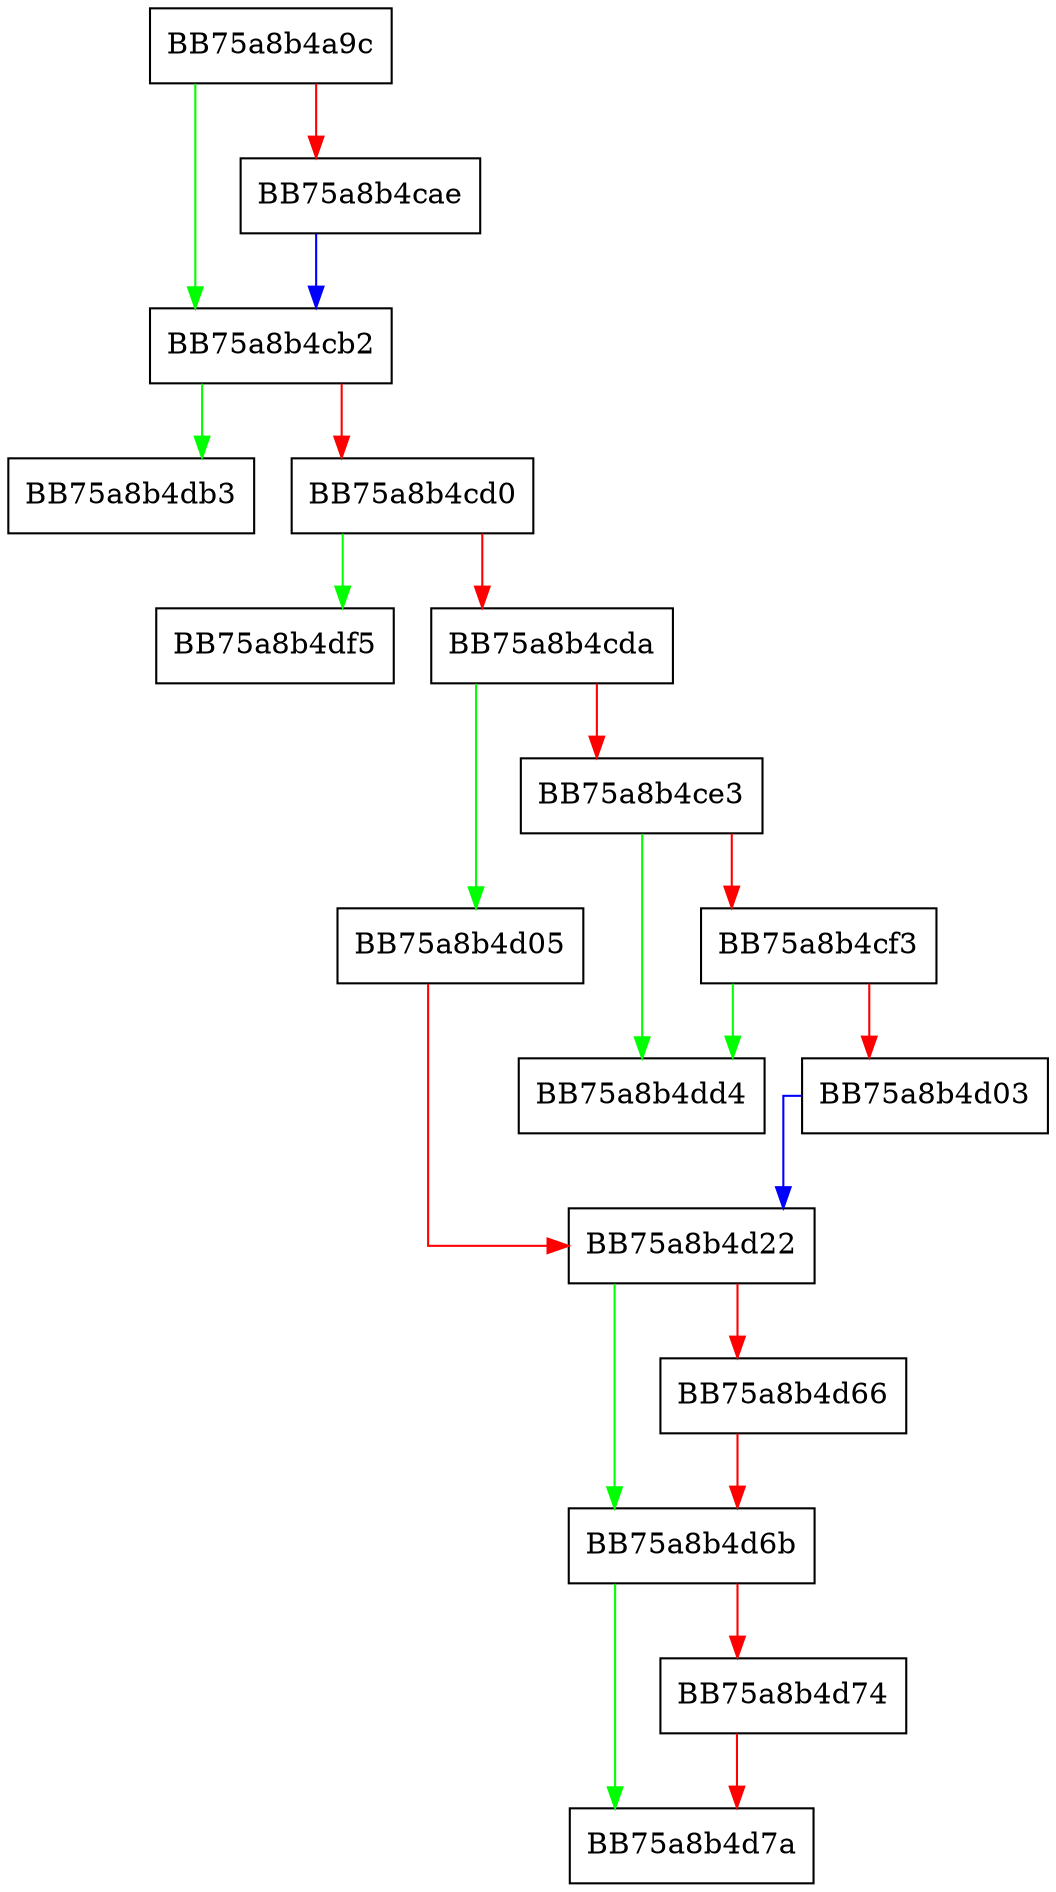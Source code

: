digraph tdt_agent_impl {
  node [shape="box"];
  graph [splines=ortho];
  BB75a8b4a9c -> BB75a8b4cb2 [color="green"];
  BB75a8b4a9c -> BB75a8b4cae [color="red"];
  BB75a8b4cae -> BB75a8b4cb2 [color="blue"];
  BB75a8b4cb2 -> BB75a8b4db3 [color="green"];
  BB75a8b4cb2 -> BB75a8b4cd0 [color="red"];
  BB75a8b4cd0 -> BB75a8b4df5 [color="green"];
  BB75a8b4cd0 -> BB75a8b4cda [color="red"];
  BB75a8b4cda -> BB75a8b4d05 [color="green"];
  BB75a8b4cda -> BB75a8b4ce3 [color="red"];
  BB75a8b4ce3 -> BB75a8b4dd4 [color="green"];
  BB75a8b4ce3 -> BB75a8b4cf3 [color="red"];
  BB75a8b4cf3 -> BB75a8b4dd4 [color="green"];
  BB75a8b4cf3 -> BB75a8b4d03 [color="red"];
  BB75a8b4d03 -> BB75a8b4d22 [color="blue"];
  BB75a8b4d05 -> BB75a8b4d22 [color="red"];
  BB75a8b4d22 -> BB75a8b4d6b [color="green"];
  BB75a8b4d22 -> BB75a8b4d66 [color="red"];
  BB75a8b4d66 -> BB75a8b4d6b [color="red"];
  BB75a8b4d6b -> BB75a8b4d7a [color="green"];
  BB75a8b4d6b -> BB75a8b4d74 [color="red"];
  BB75a8b4d74 -> BB75a8b4d7a [color="red"];
}